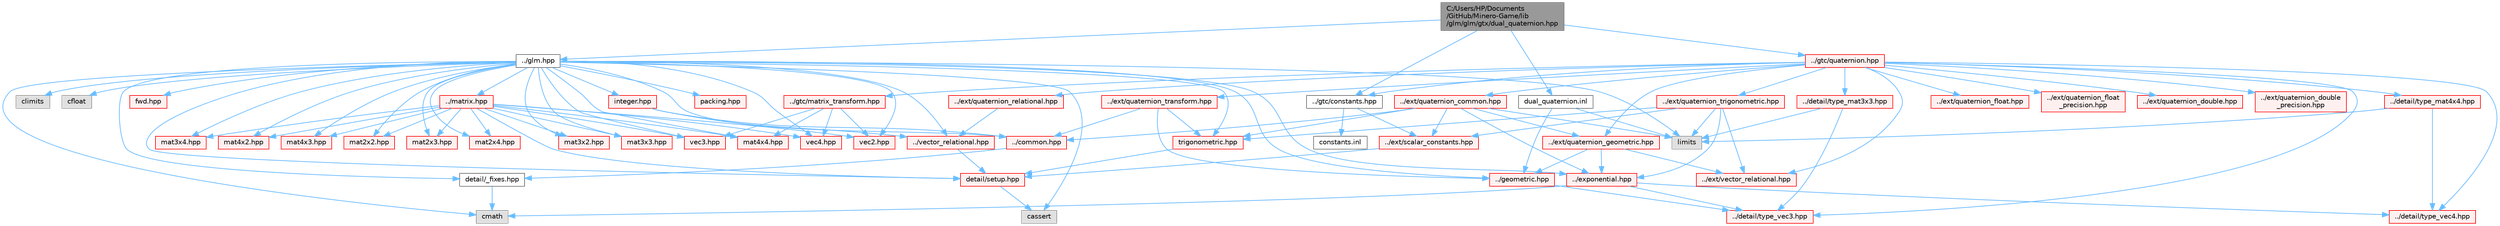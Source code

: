 digraph "C:/Users/HP/Documents/GitHub/Minero-Game/lib/glm/glm/gtx/dual_quaternion.hpp"
{
 // LATEX_PDF_SIZE
  bgcolor="transparent";
  edge [fontname=Helvetica,fontsize=10,labelfontname=Helvetica,labelfontsize=10];
  node [fontname=Helvetica,fontsize=10,shape=box,height=0.2,width=0.4];
  Node1 [id="Node000001",label="C:/Users/HP/Documents\l/GitHub/Minero-Game/lib\l/glm/glm/gtx/dual_quaternion.hpp",height=0.2,width=0.4,color="gray40", fillcolor="grey60", style="filled", fontcolor="black",tooltip=" "];
  Node1 -> Node2 [id="edge207_Node000001_Node000002",color="steelblue1",style="solid",tooltip=" "];
  Node2 [id="Node000002",label="../glm.hpp",height=0.2,width=0.4,color="grey40", fillcolor="white", style="filled",URL="$lib_2glm_2glm_2glm_8hpp.html",tooltip=" "];
  Node2 -> Node3 [id="edge208_Node000002_Node000003",color="steelblue1",style="solid",tooltip=" "];
  Node3 [id="Node000003",label="detail/_fixes.hpp",height=0.2,width=0.4,color="grey40", fillcolor="white", style="filled",URL="$lib_2glm_2glm_2detail_2__fixes_8hpp.html",tooltip=" "];
  Node3 -> Node4 [id="edge209_Node000003_Node000004",color="steelblue1",style="solid",tooltip=" "];
  Node4 [id="Node000004",label="cmath",height=0.2,width=0.4,color="grey60", fillcolor="#E0E0E0", style="filled",tooltip=" "];
  Node2 -> Node5 [id="edge210_Node000002_Node000005",color="steelblue1",style="solid",tooltip=" "];
  Node5 [id="Node000005",label="detail/setup.hpp",height=0.2,width=0.4,color="red", fillcolor="#FFF0F0", style="filled",URL="$lib_2glm_2glm_2detail_2setup_8hpp.html",tooltip=" "];
  Node5 -> Node6 [id="edge211_Node000005_Node000006",color="steelblue1",style="solid",tooltip=" "];
  Node6 [id="Node000006",label="cassert",height=0.2,width=0.4,color="grey60", fillcolor="#E0E0E0", style="filled",tooltip=" "];
  Node2 -> Node4 [id="edge212_Node000002_Node000004",color="steelblue1",style="solid",tooltip=" "];
  Node2 -> Node9 [id="edge213_Node000002_Node000009",color="steelblue1",style="solid",tooltip=" "];
  Node9 [id="Node000009",label="climits",height=0.2,width=0.4,color="grey60", fillcolor="#E0E0E0", style="filled",tooltip=" "];
  Node2 -> Node10 [id="edge214_Node000002_Node000010",color="steelblue1",style="solid",tooltip=" "];
  Node10 [id="Node000010",label="cfloat",height=0.2,width=0.4,color="grey60", fillcolor="#E0E0E0", style="filled",tooltip=" "];
  Node2 -> Node11 [id="edge215_Node000002_Node000011",color="steelblue1",style="solid",tooltip=" "];
  Node11 [id="Node000011",label="limits",height=0.2,width=0.4,color="grey60", fillcolor="#E0E0E0", style="filled",tooltip=" "];
  Node2 -> Node6 [id="edge216_Node000002_Node000006",color="steelblue1",style="solid",tooltip=" "];
  Node2 -> Node12 [id="edge217_Node000002_Node000012",color="steelblue1",style="solid",tooltip=" "];
  Node12 [id="Node000012",label="fwd.hpp",height=0.2,width=0.4,color="red", fillcolor="#FFF0F0", style="filled",URL="$lib_2glm_2glm_2fwd_8hpp.html",tooltip=" "];
  Node2 -> Node14 [id="edge218_Node000002_Node000014",color="steelblue1",style="solid",tooltip=" "];
  Node14 [id="Node000014",label="vec2.hpp",height=0.2,width=0.4,color="red", fillcolor="#FFF0F0", style="filled",URL="$lib_2glm_2glm_2vec2_8hpp.html",tooltip=" "];
  Node2 -> Node30 [id="edge219_Node000002_Node000030",color="steelblue1",style="solid",tooltip=" "];
  Node30 [id="Node000030",label="vec3.hpp",height=0.2,width=0.4,color="red", fillcolor="#FFF0F0", style="filled",URL="$lib_2glm_2glm_2vec3_8hpp.html",tooltip=" "];
  Node2 -> Node43 [id="edge220_Node000002_Node000043",color="steelblue1",style="solid",tooltip=" "];
  Node43 [id="Node000043",label="vec4.hpp",height=0.2,width=0.4,color="red", fillcolor="#FFF0F0", style="filled",URL="$lib_2glm_2glm_2vec4_8hpp.html",tooltip=" "];
  Node2 -> Node56 [id="edge221_Node000002_Node000056",color="steelblue1",style="solid",tooltip=" "];
  Node56 [id="Node000056",label="mat2x2.hpp",height=0.2,width=0.4,color="red", fillcolor="#FFF0F0", style="filled",URL="$lib_2glm_2glm_2mat2x2_8hpp.html",tooltip=" "];
  Node2 -> Node61 [id="edge222_Node000002_Node000061",color="steelblue1",style="solid",tooltip=" "];
  Node61 [id="Node000061",label="mat2x3.hpp",height=0.2,width=0.4,color="red", fillcolor="#FFF0F0", style="filled",URL="$lib_2glm_2glm_2mat2x3_8hpp.html",tooltip=" "];
  Node2 -> Node68 [id="edge223_Node000002_Node000068",color="steelblue1",style="solid",tooltip=" "];
  Node68 [id="Node000068",label="mat2x4.hpp",height=0.2,width=0.4,color="red", fillcolor="#FFF0F0", style="filled",URL="$lib_2glm_2glm_2mat2x4_8hpp.html",tooltip=" "];
  Node2 -> Node75 [id="edge224_Node000002_Node000075",color="steelblue1",style="solid",tooltip=" "];
  Node75 [id="Node000075",label="mat3x2.hpp",height=0.2,width=0.4,color="red", fillcolor="#FFF0F0", style="filled",URL="$lib_2glm_2glm_2mat3x2_8hpp.html",tooltip=" "];
  Node2 -> Node82 [id="edge225_Node000002_Node000082",color="steelblue1",style="solid",tooltip=" "];
  Node82 [id="Node000082",label="mat3x3.hpp",height=0.2,width=0.4,color="red", fillcolor="#FFF0F0", style="filled",URL="$lib_2glm_2glm_2mat3x3_8hpp.html",tooltip=" "];
  Node2 -> Node89 [id="edge226_Node000002_Node000089",color="steelblue1",style="solid",tooltip=" "];
  Node89 [id="Node000089",label="mat3x4.hpp",height=0.2,width=0.4,color="red", fillcolor="#FFF0F0", style="filled",URL="$lib_2glm_2glm_2mat3x4_8hpp.html",tooltip=" "];
  Node2 -> Node96 [id="edge227_Node000002_Node000096",color="steelblue1",style="solid",tooltip=" "];
  Node96 [id="Node000096",label="mat4x2.hpp",height=0.2,width=0.4,color="red", fillcolor="#FFF0F0", style="filled",URL="$lib_2glm_2glm_2mat4x2_8hpp.html",tooltip=" "];
  Node2 -> Node103 [id="edge228_Node000002_Node000103",color="steelblue1",style="solid",tooltip=" "];
  Node103 [id="Node000103",label="mat4x3.hpp",height=0.2,width=0.4,color="red", fillcolor="#FFF0F0", style="filled",URL="$lib_2glm_2glm_2mat4x3_8hpp.html",tooltip=" "];
  Node2 -> Node110 [id="edge229_Node000002_Node000110",color="steelblue1",style="solid",tooltip=" "];
  Node110 [id="Node000110",label="mat4x4.hpp",height=0.2,width=0.4,color="red", fillcolor="#FFF0F0", style="filled",URL="$lib_2glm_2glm_2mat4x4_8hpp.html",tooltip=" "];
  Node2 -> Node134 [id="edge230_Node000002_Node000134",color="steelblue1",style="solid",tooltip=" "];
  Node134 [id="Node000134",label="trigonometric.hpp",height=0.2,width=0.4,color="red", fillcolor="#FFF0F0", style="filled",URL="$lib_2glm_2glm_2trigonometric_8hpp.html",tooltip=" "];
  Node134 -> Node5 [id="edge231_Node000134_Node000005",color="steelblue1",style="solid",tooltip=" "];
  Node2 -> Node120 [id="edge232_Node000002_Node000120",color="steelblue1",style="solid",tooltip=" "];
  Node120 [id="Node000120",label="../exponential.hpp",height=0.2,width=0.4,color="red", fillcolor="#FFF0F0", style="filled",URL="$lib_2glm_2glm_2exponential_8hpp.html",tooltip=" "];
  Node120 -> Node32 [id="edge233_Node000120_Node000032",color="steelblue1",style="solid",tooltip=" "];
  Node32 [id="Node000032",label="../detail/type_vec3.hpp",height=0.2,width=0.4,color="red", fillcolor="#FFF0F0", style="filled",URL="$lib_2glm_2glm_2detail_2type__vec3_8hpp.html",tooltip=" "];
  Node120 -> Node45 [id="edge234_Node000120_Node000045",color="steelblue1",style="solid",tooltip=" "];
  Node45 [id="Node000045",label="../detail/type_vec4.hpp",height=0.2,width=0.4,color="red", fillcolor="#FFF0F0", style="filled",URL="$lib_2glm_2glm_2detail_2type__vec4_8hpp.html",tooltip=" "];
  Node120 -> Node4 [id="edge235_Node000120_Node000004",color="steelblue1",style="solid",tooltip=" "];
  Node2 -> Node128 [id="edge236_Node000002_Node000128",color="steelblue1",style="solid",tooltip=" "];
  Node128 [id="Node000128",label="../common.hpp",height=0.2,width=0.4,color="red", fillcolor="#FFF0F0", style="filled",URL="$lib_2glm_2glm_2common_8hpp.html",tooltip=" "];
  Node128 -> Node3 [id="edge237_Node000128_Node000003",color="steelblue1",style="solid",tooltip=" "];
  Node2 -> Node137 [id="edge238_Node000002_Node000137",color="steelblue1",style="solid",tooltip=" "];
  Node137 [id="Node000137",label="packing.hpp",height=0.2,width=0.4,color="red", fillcolor="#FFF0F0", style="filled",URL="$lib_2glm_2glm_2packing_8hpp.html",tooltip=" "];
  Node2 -> Node118 [id="edge239_Node000002_Node000118",color="steelblue1",style="solid",tooltip=" "];
  Node118 [id="Node000118",label="../geometric.hpp",height=0.2,width=0.4,color="red", fillcolor="#FFF0F0", style="filled",URL="$lib_2glm_2glm_2geometric_8hpp.html",tooltip=" "];
  Node118 -> Node32 [id="edge240_Node000118_Node000032",color="steelblue1",style="solid",tooltip=" "];
  Node2 -> Node60 [id="edge241_Node000002_Node000060",color="steelblue1",style="solid",tooltip=" "];
  Node60 [id="Node000060",label="../matrix.hpp",height=0.2,width=0.4,color="red", fillcolor="#FFF0F0", style="filled",URL="$lib_2glm_2glm_2matrix_8hpp.html",tooltip=" "];
  Node60 -> Node5 [id="edge242_Node000060_Node000005",color="steelblue1",style="solid",tooltip=" "];
  Node60 -> Node14 [id="edge243_Node000060_Node000014",color="steelblue1",style="solid",tooltip=" "];
  Node60 -> Node30 [id="edge244_Node000060_Node000030",color="steelblue1",style="solid",tooltip=" "];
  Node60 -> Node43 [id="edge245_Node000060_Node000043",color="steelblue1",style="solid",tooltip=" "];
  Node60 -> Node56 [id="edge246_Node000060_Node000056",color="steelblue1",style="solid",tooltip=" "];
  Node60 -> Node61 [id="edge247_Node000060_Node000061",color="steelblue1",style="solid",tooltip=" "];
  Node60 -> Node68 [id="edge248_Node000060_Node000068",color="steelblue1",style="solid",tooltip=" "];
  Node60 -> Node75 [id="edge249_Node000060_Node000075",color="steelblue1",style="solid",tooltip=" "];
  Node60 -> Node82 [id="edge250_Node000060_Node000082",color="steelblue1",style="solid",tooltip=" "];
  Node60 -> Node89 [id="edge251_Node000060_Node000089",color="steelblue1",style="solid",tooltip=" "];
  Node60 -> Node96 [id="edge252_Node000060_Node000096",color="steelblue1",style="solid",tooltip=" "];
  Node60 -> Node103 [id="edge253_Node000060_Node000103",color="steelblue1",style="solid",tooltip=" "];
  Node60 -> Node110 [id="edge254_Node000060_Node000110",color="steelblue1",style="solid",tooltip=" "];
  Node2 -> Node124 [id="edge255_Node000002_Node000124",color="steelblue1",style="solid",tooltip=" "];
  Node124 [id="Node000124",label="../vector_relational.hpp",height=0.2,width=0.4,color="red", fillcolor="#FFF0F0", style="filled",URL="$lib_2glm_2glm_2vector__relational_8hpp.html",tooltip=" "];
  Node124 -> Node5 [id="edge256_Node000124_Node000005",color="steelblue1",style="solid",tooltip=" "];
  Node2 -> Node141 [id="edge257_Node000002_Node000141",color="steelblue1",style="solid",tooltip=" "];
  Node141 [id="Node000141",label="integer.hpp",height=0.2,width=0.4,color="red", fillcolor="#FFF0F0", style="filled",URL="$lib_2glm_2glm_2integer_8hpp.html",tooltip=" "];
  Node141 -> Node128 [id="edge258_Node000141_Node000128",color="steelblue1",style="solid",tooltip=" "];
  Node141 -> Node124 [id="edge259_Node000141_Node000124",color="steelblue1",style="solid",tooltip=" "];
  Node1 -> Node145 [id="edge260_Node000001_Node000145",color="steelblue1",style="solid",tooltip=" "];
  Node145 [id="Node000145",label="../gtc/constants.hpp",height=0.2,width=0.4,color="grey40", fillcolor="white", style="filled",URL="$lib_2glm_2glm_2gtc_2constants_8hpp.html",tooltip=" "];
  Node145 -> Node146 [id="edge261_Node000145_Node000146",color="steelblue1",style="solid",tooltip=" "];
  Node146 [id="Node000146",label="../ext/scalar_constants.hpp",height=0.2,width=0.4,color="red", fillcolor="#FFF0F0", style="filled",URL="$lib_2glm_2glm_2ext_2scalar__constants_8hpp.html",tooltip=" "];
  Node146 -> Node5 [id="edge262_Node000146_Node000005",color="steelblue1",style="solid",tooltip=" "];
  Node145 -> Node148 [id="edge263_Node000145_Node000148",color="steelblue1",style="solid",tooltip=" "];
  Node148 [id="Node000148",label="constants.inl",height=0.2,width=0.4,color="grey40", fillcolor="white", style="filled",URL="$lib_2glm_2glm_2gtc_2constants_8inl.html",tooltip=" "];
  Node1 -> Node149 [id="edge264_Node000001_Node000149",color="steelblue1",style="solid",tooltip=" "];
  Node149 [id="Node000149",label="../gtc/quaternion.hpp",height=0.2,width=0.4,color="red", fillcolor="#FFF0F0", style="filled",URL="$lib_2glm_2glm_2gtc_2quaternion_8hpp.html",tooltip=" "];
  Node149 -> Node145 [id="edge265_Node000149_Node000145",color="steelblue1",style="solid",tooltip=" "];
  Node149 -> Node150 [id="edge266_Node000149_Node000150",color="steelblue1",style="solid",tooltip=" "];
  Node150 [id="Node000150",label="../gtc/matrix_transform.hpp",height=0.2,width=0.4,color="red", fillcolor="#FFF0F0", style="filled",URL="$lib_2glm_2glm_2gtc_2matrix__transform_8hpp.html",tooltip=" "];
  Node150 -> Node110 [id="edge267_Node000150_Node000110",color="steelblue1",style="solid",tooltip=" "];
  Node150 -> Node14 [id="edge268_Node000150_Node000014",color="steelblue1",style="solid",tooltip=" "];
  Node150 -> Node30 [id="edge269_Node000150_Node000030",color="steelblue1",style="solid",tooltip=" "];
  Node150 -> Node43 [id="edge270_Node000150_Node000043",color="steelblue1",style="solid",tooltip=" "];
  Node149 -> Node158 [id="edge271_Node000149_Node000158",color="steelblue1",style="solid",tooltip=" "];
  Node158 [id="Node000158",label="../ext/vector_relational.hpp",height=0.2,width=0.4,color="red", fillcolor="#FFF0F0", style="filled",URL="$lib_2glm_2glm_2ext_2vector__relational_8hpp.html",tooltip=" "];
  Node149 -> Node161 [id="edge272_Node000149_Node000161",color="steelblue1",style="solid",tooltip=" "];
  Node161 [id="Node000161",label="../ext/quaternion_common.hpp",height=0.2,width=0.4,color="red", fillcolor="#FFF0F0", style="filled",URL="$lib_2glm_2glm_2ext_2quaternion__common_8hpp.html",tooltip=" "];
  Node161 -> Node146 [id="edge273_Node000161_Node000146",color="steelblue1",style="solid",tooltip=" "];
  Node161 -> Node162 [id="edge274_Node000161_Node000162",color="steelblue1",style="solid",tooltip=" "];
  Node162 [id="Node000162",label="../ext/quaternion_geometric.hpp",height=0.2,width=0.4,color="red", fillcolor="#FFF0F0", style="filled",URL="$lib_2glm_2glm_2ext_2quaternion__geometric_8hpp.html",tooltip=" "];
  Node162 -> Node118 [id="edge275_Node000162_Node000118",color="steelblue1",style="solid",tooltip=" "];
  Node162 -> Node120 [id="edge276_Node000162_Node000120",color="steelblue1",style="solid",tooltip=" "];
  Node162 -> Node158 [id="edge277_Node000162_Node000158",color="steelblue1",style="solid",tooltip=" "];
  Node161 -> Node128 [id="edge278_Node000161_Node000128",color="steelblue1",style="solid",tooltip=" "];
  Node161 -> Node134 [id="edge279_Node000161_Node000134",color="steelblue1",style="solid",tooltip=" "];
  Node161 -> Node120 [id="edge280_Node000161_Node000120",color="steelblue1",style="solid",tooltip=" "];
  Node161 -> Node11 [id="edge281_Node000161_Node000011",color="steelblue1",style="solid",tooltip=" "];
  Node149 -> Node166 [id="edge282_Node000149_Node000166",color="steelblue1",style="solid",tooltip=" "];
  Node166 [id="Node000166",label="../ext/quaternion_float.hpp",height=0.2,width=0.4,color="red", fillcolor="#FFF0F0", style="filled",URL="$lib_2glm_2glm_2ext_2quaternion__float_8hpp.html",tooltip=" "];
  Node149 -> Node171 [id="edge283_Node000149_Node000171",color="steelblue1",style="solid",tooltip=" "];
  Node171 [id="Node000171",label="../ext/quaternion_float\l_precision.hpp",height=0.2,width=0.4,color="red", fillcolor="#FFF0F0", style="filled",URL="$lib_2glm_2glm_2ext_2quaternion__float__precision_8hpp.html",tooltip=" "];
  Node149 -> Node172 [id="edge284_Node000149_Node000172",color="steelblue1",style="solid",tooltip=" "];
  Node172 [id="Node000172",label="../ext/quaternion_double.hpp",height=0.2,width=0.4,color="red", fillcolor="#FFF0F0", style="filled",URL="$lib_2glm_2glm_2ext_2quaternion__double_8hpp.html",tooltip=" "];
  Node149 -> Node173 [id="edge285_Node000149_Node000173",color="steelblue1",style="solid",tooltip=" "];
  Node173 [id="Node000173",label="../ext/quaternion_double\l_precision.hpp",height=0.2,width=0.4,color="red", fillcolor="#FFF0F0", style="filled",URL="$lib_2glm_2glm_2ext_2quaternion__double__precision_8hpp.html",tooltip=" "];
  Node149 -> Node168 [id="edge286_Node000149_Node000168",color="steelblue1",style="solid",tooltip=" "];
  Node168 [id="Node000168",label="../ext/quaternion_relational.hpp",height=0.2,width=0.4,color="red", fillcolor="#FFF0F0", style="filled",URL="$lib_2glm_2glm_2ext_2quaternion__relational_8hpp.html",tooltip=" "];
  Node168 -> Node124 [id="edge287_Node000168_Node000124",color="steelblue1",style="solid",tooltip=" "];
  Node149 -> Node162 [id="edge288_Node000149_Node000162",color="steelblue1",style="solid",tooltip=" "];
  Node149 -> Node174 [id="edge289_Node000149_Node000174",color="steelblue1",style="solid",tooltip=" "];
  Node174 [id="Node000174",label="../ext/quaternion_trigonometric.hpp",height=0.2,width=0.4,color="red", fillcolor="#FFF0F0", style="filled",URL="$lib_2glm_2glm_2ext_2quaternion__trigonometric_8hpp.html",tooltip=" "];
  Node174 -> Node134 [id="edge290_Node000174_Node000134",color="steelblue1",style="solid",tooltip=" "];
  Node174 -> Node120 [id="edge291_Node000174_Node000120",color="steelblue1",style="solid",tooltip=" "];
  Node174 -> Node146 [id="edge292_Node000174_Node000146",color="steelblue1",style="solid",tooltip=" "];
  Node174 -> Node158 [id="edge293_Node000174_Node000158",color="steelblue1",style="solid",tooltip=" "];
  Node174 -> Node11 [id="edge294_Node000174_Node000011",color="steelblue1",style="solid",tooltip=" "];
  Node149 -> Node176 [id="edge295_Node000149_Node000176",color="steelblue1",style="solid",tooltip=" "];
  Node176 [id="Node000176",label="../ext/quaternion_transform.hpp",height=0.2,width=0.4,color="red", fillcolor="#FFF0F0", style="filled",URL="$lib_2glm_2glm_2ext_2quaternion__transform_8hpp.html",tooltip=" "];
  Node176 -> Node128 [id="edge296_Node000176_Node000128",color="steelblue1",style="solid",tooltip=" "];
  Node176 -> Node134 [id="edge297_Node000176_Node000134",color="steelblue1",style="solid",tooltip=" "];
  Node176 -> Node118 [id="edge298_Node000176_Node000118",color="steelblue1",style="solid",tooltip=" "];
  Node149 -> Node84 [id="edge299_Node000149_Node000084",color="steelblue1",style="solid",tooltip=" "];
  Node84 [id="Node000084",label="../detail/type_mat3x3.hpp",height=0.2,width=0.4,color="red", fillcolor="#FFF0F0", style="filled",URL="$lib_2glm_2glm_2detail_2type__mat3x3_8hpp.html",tooltip=" "];
  Node84 -> Node32 [id="edge300_Node000084_Node000032",color="steelblue1",style="solid",tooltip=" "];
  Node84 -> Node11 [id="edge301_Node000084_Node000011",color="steelblue1",style="solid",tooltip=" "];
  Node149 -> Node112 [id="edge302_Node000149_Node000112",color="steelblue1",style="solid",tooltip=" "];
  Node112 [id="Node000112",label="../detail/type_mat4x4.hpp",height=0.2,width=0.4,color="red", fillcolor="#FFF0F0", style="filled",URL="$lib_2glm_2glm_2detail_2type__mat4x4_8hpp.html",tooltip=" "];
  Node112 -> Node45 [id="edge303_Node000112_Node000045",color="steelblue1",style="solid",tooltip=" "];
  Node112 -> Node11 [id="edge304_Node000112_Node000011",color="steelblue1",style="solid",tooltip=" "];
  Node149 -> Node32 [id="edge305_Node000149_Node000032",color="steelblue1",style="solid",tooltip=" "];
  Node149 -> Node45 [id="edge306_Node000149_Node000045",color="steelblue1",style="solid",tooltip=" "];
  Node1 -> Node181 [id="edge307_Node000001_Node000181",color="steelblue1",style="solid",tooltip=" "];
  Node181 [id="Node000181",label="dual_quaternion.inl",height=0.2,width=0.4,color="grey40", fillcolor="white", style="filled",URL="$lib_2glm_2glm_2gtx_2dual__quaternion_8inl.html",tooltip=" "];
  Node181 -> Node118 [id="edge308_Node000181_Node000118",color="steelblue1",style="solid",tooltip=" "];
  Node181 -> Node11 [id="edge309_Node000181_Node000011",color="steelblue1",style="solid",tooltip=" "];
}
